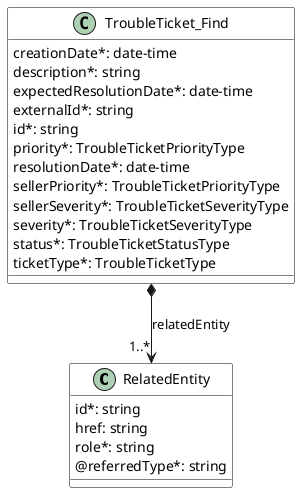 @startuml
skinparam {
    ClassBackgroundColor White
    ClassBorderColor Black
}


class RelatedEntity {

    id*: string
    href: string
    role*: string
    @referredType*: string
}




class TroubleTicket_Find {

    creationDate*: date-time
    description*: string
    expectedResolutionDate*: date-time
    externalId*: string
    id*: string
    priority*: TroubleTicketPriorityType
    resolutionDate*: date-time
    sellerPriority*: TroubleTicketPriorityType
    sellerSeverity*: TroubleTicketSeverityType
    severity*: TroubleTicketSeverityType
    status*: TroubleTicketStatusType
    ticketType*: TroubleTicketType
}

TroubleTicket_Find *-->"1..*" RelatedEntity : relatedEntity




@enduml
